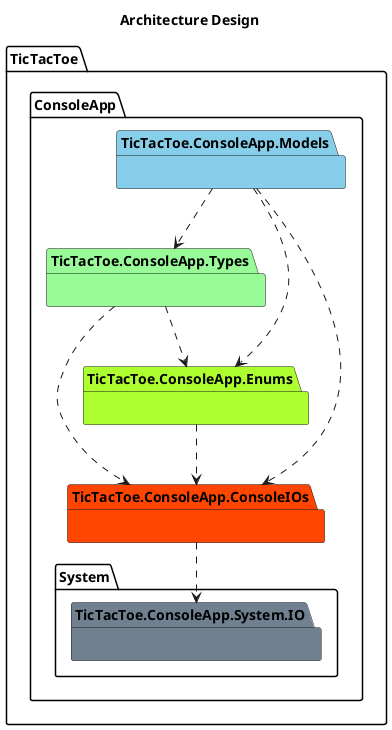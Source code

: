@startuml Architecture Design
    title Architecture Design

    package TicTacToe{
        package ConsoleApp{
            namespace Models #SkyBlue{}
            namespace Types #PaleGreen{}
            namespace Enums #GreenYellow{}
            namespace ConsoleIOs #OrangeRed{}
            namespace System.IO #SlateGrey{}

            Models ..> Types
            Models ..> Enums
            Models ..> ConsoleIOs

            Types ..> Enums
            Types ..> ConsoleIOs

            Enums ..> ConsoleIOs

            ConsoleIOs ..> System.IO
        }
    }
@enduml

@startuml Start Use Case Design
    title Use Case Design - Start
    allow_mixing

    actor User

    package Models{
        object ":TicTacToe" as TicTacToe{
        }
        object ":Board" as Board{        
        }
        object ":Player" as Player{        
        }        
    }    

    package Types{
        object ":Coordinate" as Coordinate{
        }
    }

    package Enums{        
        object ":Message" as Message{
        }
        object ":Token" as Token{
        }
    }

    User --> TicTacToe
        note on link
            Start()
        endnote
    TicTacToe ..> Message
        note on link
            WriteLine(title)
            WriteLine(CurrentTurn)

        endnote
    TicTacToe ..> Board
        note on link
            NewGame()
            Write()
        endnote
            Board ..> Message
                note on link
                    WriteLine(HorizontalLine)
                    Write(VerticalLine)
                    WriteLine()
                endnote
            Board ..> Coordinate
                note on link
                    GetCoordinate(i,j)
                endnote
            Board ..> Token
                note on link
                    GetToken()
                endnote
    TicTacToe ..> Player
        note on link
            NewGame()
        endnote
@enduml

@startuml Play Use Case Design
    title Play Use Case Design
    allow_mixing

    actor User
     package Models{
        object ":TicTacToe" as TicTacToe{
        }
        object ":Board" as Board{        
        }
        object ":Turn" as Turn{        
        }
        object ":Player" as Player{        
        }        
    }    

    package Types{
        object ":Coordinate" as Coordinate{
        }
        object ":Interval" as Interval{
        }
    }

    package Enums{        
        object ":Message" as Message{
        }
        object ":Token" as Token{
        }
        object ":Error" as Error{
        }
    }

    User ..> TicTacToe : Play()
        TicTacToe ..> Turn : Next()\n GetCurrent()
            Turn ..> Player : GetPlayer()
        TicTacToe ..> Player : GetToken()\nHasToken()\nPutToken()\nMoveToken()\nContinue()
        TicTacToe ..> Message : WriteLine(CurrentTurn)\nWriteLine(MessageWin)
            Player ..> Message : GetMessage(EnterCoordinateToPut)\nGetMessage(EnterOriginCoordinateToMove)\nGetMessage(EnterTargetCoordinateToMove)\nWrite(MessageResume)
            Player ..> Coordinate : Read(Message)
                Coordinate ..> Interval : IsValid(row)\nIsValid(colunm)
            Player ..> Error : GetErrorToPutToken(Coordinate)\nGetErrorOriginToMoveToken(origin)\nGetErrorTargetToMoveToken(origin,target)\nWriteLine()
            Player ..> Board : PutToken(Coordinate, Token)\nIsOccupied(Coordinate,Token)\nMoveToken(Origin,Target)\nIsEmpty(coordinate)
            Player ..> Token : GetToken()
                Board ..> Coordinate : GetRow()\nGetColunm()\nGetCoordinate(i,j)
        TicTacToe ..> Board : Write()\nIsTicTacToe(Token)
            Board ..> Token : GetToken(Coordinate(i,j))
            Coordinate ..> Error : GetError(IsOutOfRange)\nWriteLine()
@enduml

@startuml Resume Use Case Design
    allow_mixing

    title Resume Use Case Design
    
    actor User

    package ConsoleApp{
        
        package Models{
            object ":TicTacToe" as TicTacToe{
            }
            object ":Player" as Player{        
            }        
        }   

        package Enums{        
            object ":Message" as Message{
            }
        }

        package ConsoleIOs{
            object "YesNotDialog" as YesNotDialog{
            }
            object "ConsoleIO" as ConsoleIO{
            }
        }

        User ..> TicTacToe : Resume()
            TicTacToe ..> Player : Continue()
                Player ..> Message : GetMessage(Resume)
                Player ..> YesNotDialog : Read(Message)
                    YesNotDialog ..> ConsoleIO : ReadChar(Message)
    }
@enduml

@startuml TicTacToe Class Design
    title TicTacToe Class Design

    package TicTacToeConsoleApp{
        namespace TicTacToeConsoleApp.Models{
            class TicTacToe{
                ~TicTacToe()
                ~Init()
                -Start()
                -Play()
                -Resume()
            }
            TicTacToe *--> Board
            TicTacToe *--> Turn
            TicTacToe *--> Player
            TicTacToe <-up-* TicTacToeConsoleApp.Program
        }

        namespace TicTacToeConsoleApp.Enums{
            enum Message{
            }
            Message <.up. TicTacToeConsoleApp.Models.TicTacToe
        }        
    }
@enduml

@startuml Turn Class Design
    title Turn Class Design

    package TicTacToeConsoleApp{
        namespace TicTacToeConsoleApp.Models{
            class Turn{
                ~{static}MaxPlayers
                ~Turn(Players, Board)
                ~Next()
                ~GetCurrent() : Player                
            }
            Turn *--> "2" Player : exchanger
        }

        namespace TicTacToeConsoleApp.Enums{
            enum Token{
            }
            Token <.up. TicTacToeConsoleApp.Models.Turn
        }
    }
@enduml

@startuml Player Class Design
    title Player Class Design
    
    package TicTacToeConsoleApp{
        namespace TicTacToeConsoleApp.Models{
            class Player{
                -{static}MaxTokens = 3
                ~Player(Board, Token)
                ~HasToken() : boolean
                ~GetToken() : Token
                ~PutToken()
                -GetErrorToPutToken(Coordinate) : Error
                ~MoveToken()
                -GetErrorOriginToMoveToken(Coordinate) : Error
            }
            Player <-up-* TicTacToe
            Player "2" <-left- Turn
            Player *--> Board
        }

        namespace TicTacToeConsoleApp.Enums{
            enum Token{
            }
            Token <-up- TicTacToeConsoleApp.Models.Player
            
            enum Message{
            }
            Message <.up. TicTacToeConsoleApp.Models.Player
        }        

        namespace TicTacToeConsoleApp.Types{
            class Coordinate{
            }
            Coordinate <.up. TicTacToeConsoleApp.Models.Player
        }

        namespace TicTacToeConsoleApp.ConsoleIOs{
            class ConsoleIO{
            }
            ConsoleIO <.up. TicTacToeConsoleApp.Models.Player
        }
    }    
@enduml

@startuml Board Class Design
    title Board Class Design
    
    package TicTacToeConsoleApp{
        namespace TicTacToeConsoleApp.Models{
            class Board{
                ~Borad()
                ~Reset()
                ~IsOccopied(Coordinate, Token) : boolean
                ~PutToken(Coordinate, Token)
                ~MoveToken(Origin, Target)
                ~IsTicTacToe(Token) : boolean
                ~Write()
            }
            Board <-up-* TicTacToe
            Board <-left- Player
        }

        namespace TicTacToeConsoleApp.Enums{
            enum Token{
            }
            Token "0..6" <-up-o TicTacToeConsoleApp.Models.Board
        }                

        namespace TicTacToeConsoleApp.Types{
            class Coordinate{
            }
            Coordinate <.up. TicTacToeConsoleApp.Models.Board
        }
    }
@enduml

@startuml Enums Design
    title Enums Design

    package TicTacToeConsoleApp{

        namespace TicTacToeConsoleApp.Enums{
            enum Token{
                ~X,
                ~O,
                ~Null
                ~IsNull(Token) : boolean
                ~GetToString(Token) : string
            }

            enum Message{                
                ~TicTacToe,
                ~HorizontalLine,
                ~VerticalLine,
                ~Row,
                ~Colunm,
                ~CurrentTurn,
                ~EnterCoordinateToPut,
                ~EnterOriginCoordinateToMove,
                ~EnterTargetCoordinateToMove,
                ~Error,
                ~WinnerMessage,
                ~Resume,
                ~Goodbye
                ~Write(Message)
                ~WhiteLine(Message)
                ~WriteLine(Message, turn)
            }

            enum Error{
                ~SquareIsOutOfRange,
                ~SquareIsOccupied,
                ~SquareIsEmpty,
                ~TokenIsNotOfCurrentPlayer,
                ~SquareCannotBeSameCoordinate,
                ~Null
                ~IsNull(Error) : boolean
                ~WriteLine(Error)
            }
        }

        namespace TicTacToeConsoleApp.Models{
            TicTacToe ..> TicTacToeConsoleApp.Enums.Message

            Turn ..> TicTacToeConsoleApp.Enums.Token
            Board o--> "0..n" TicTacToeConsoleApp.Enums.Token
            
            Player --> "3" TicTacToeConsoleApp.Enums.Token
            Player ..> TicTacToeConsoleApp.Enums.Error
            Player ..> TicTacToeConsoleApp.Enums.Message
        }

        namespace TicTacToeConsoleApp.ConsoleIOs{
            ConsoleIOs <.up. TicTacToeConsoleApp.Enums.Message
            ConsoleIOs <.up. TicTacToeConsoleApp.Enums.Error
        }
    }
@enduml

@startuml Types Class Design
    title Types Class Design

    package TicTacToeConsoleApp{
        namespace TicTacToeConsoleApp.Types{
            class Coordinate{
                ~{static}Dimension = 3
                -row : int
                -colunm : int
                ~Coordinate()
                ~GetRow() : int
                ~GetColunm() : int
                ~Coordinate(row, colunm)
                ~Read(Message) : Coordinate
                -GetErrorToReadCoordinte(Coordinate) : Error
                -IsValid() : boolean
            }
            Coordinate ..> Interval

            class Interval{
                -min : int
                -max : int
                ~Interval(min, max)
                ~IsIncluide(value) : boolean
            }
        }

        namespace TicTacToeConsoleApp.Models{
            Board ..> TicTacToeConsoleApp.Types.Coordinate
            Player ..> TicTacToeConsoleApp.Types.Coordinate
        }

        namespace TicTacToeConsoleApp.Enums{
            enum Message{
            } 
            Message <.up. TicTacToeConsoleApp.Types.Coordinate
            
            enum Error {
            } 
            Error <.up. TicTacToeConsoleApp.Types.Coordinate
        }
    }
@enduml

